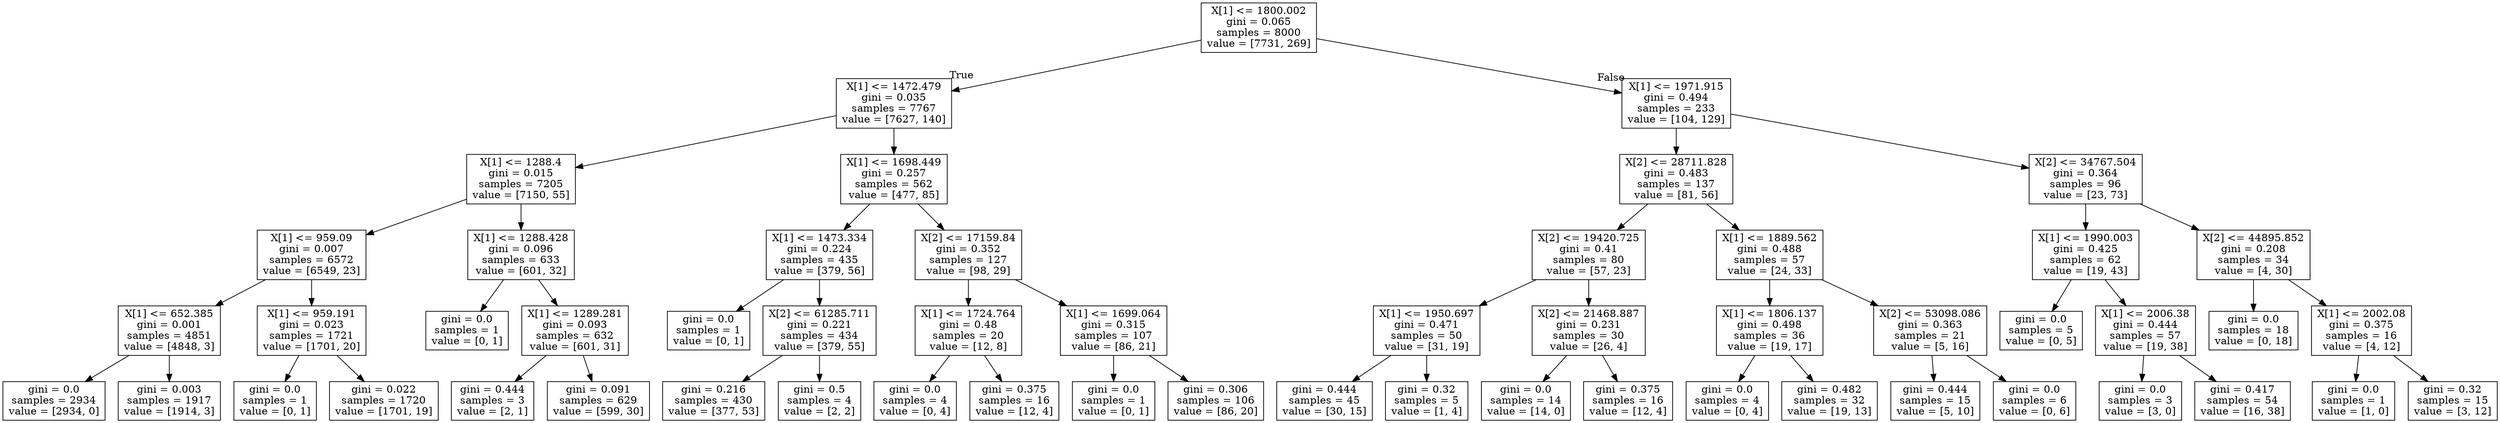 digraph Tree {
node [shape=box] ;
0 [label="X[1] <= 1800.002\ngini = 0.065\nsamples = 8000\nvalue = [7731, 269]"] ;
1 [label="X[1] <= 1472.479\ngini = 0.035\nsamples = 7767\nvalue = [7627, 140]"] ;
0 -> 1 [labeldistance=2.5, labelangle=45, headlabel="True"] ;
2 [label="X[1] <= 1288.4\ngini = 0.015\nsamples = 7205\nvalue = [7150, 55]"] ;
1 -> 2 ;
3 [label="X[1] <= 959.09\ngini = 0.007\nsamples = 6572\nvalue = [6549, 23]"] ;
2 -> 3 ;
4 [label="X[1] <= 652.385\ngini = 0.001\nsamples = 4851\nvalue = [4848, 3]"] ;
3 -> 4 ;
5 [label="gini = 0.0\nsamples = 2934\nvalue = [2934, 0]"] ;
4 -> 5 ;
6 [label="gini = 0.003\nsamples = 1917\nvalue = [1914, 3]"] ;
4 -> 6 ;
7 [label="X[1] <= 959.191\ngini = 0.023\nsamples = 1721\nvalue = [1701, 20]"] ;
3 -> 7 ;
8 [label="gini = 0.0\nsamples = 1\nvalue = [0, 1]"] ;
7 -> 8 ;
9 [label="gini = 0.022\nsamples = 1720\nvalue = [1701, 19]"] ;
7 -> 9 ;
10 [label="X[1] <= 1288.428\ngini = 0.096\nsamples = 633\nvalue = [601, 32]"] ;
2 -> 10 ;
11 [label="gini = 0.0\nsamples = 1\nvalue = [0, 1]"] ;
10 -> 11 ;
12 [label="X[1] <= 1289.281\ngini = 0.093\nsamples = 632\nvalue = [601, 31]"] ;
10 -> 12 ;
13 [label="gini = 0.444\nsamples = 3\nvalue = [2, 1]"] ;
12 -> 13 ;
14 [label="gini = 0.091\nsamples = 629\nvalue = [599, 30]"] ;
12 -> 14 ;
15 [label="X[1] <= 1698.449\ngini = 0.257\nsamples = 562\nvalue = [477, 85]"] ;
1 -> 15 ;
16 [label="X[1] <= 1473.334\ngini = 0.224\nsamples = 435\nvalue = [379, 56]"] ;
15 -> 16 ;
17 [label="gini = 0.0\nsamples = 1\nvalue = [0, 1]"] ;
16 -> 17 ;
18 [label="X[2] <= 61285.711\ngini = 0.221\nsamples = 434\nvalue = [379, 55]"] ;
16 -> 18 ;
19 [label="gini = 0.216\nsamples = 430\nvalue = [377, 53]"] ;
18 -> 19 ;
20 [label="gini = 0.5\nsamples = 4\nvalue = [2, 2]"] ;
18 -> 20 ;
21 [label="X[2] <= 17159.84\ngini = 0.352\nsamples = 127\nvalue = [98, 29]"] ;
15 -> 21 ;
22 [label="X[1] <= 1724.764\ngini = 0.48\nsamples = 20\nvalue = [12, 8]"] ;
21 -> 22 ;
23 [label="gini = 0.0\nsamples = 4\nvalue = [0, 4]"] ;
22 -> 23 ;
24 [label="gini = 0.375\nsamples = 16\nvalue = [12, 4]"] ;
22 -> 24 ;
25 [label="X[1] <= 1699.064\ngini = 0.315\nsamples = 107\nvalue = [86, 21]"] ;
21 -> 25 ;
26 [label="gini = 0.0\nsamples = 1\nvalue = [0, 1]"] ;
25 -> 26 ;
27 [label="gini = 0.306\nsamples = 106\nvalue = [86, 20]"] ;
25 -> 27 ;
28 [label="X[1] <= 1971.915\ngini = 0.494\nsamples = 233\nvalue = [104, 129]"] ;
0 -> 28 [labeldistance=2.5, labelangle=-45, headlabel="False"] ;
29 [label="X[2] <= 28711.828\ngini = 0.483\nsamples = 137\nvalue = [81, 56]"] ;
28 -> 29 ;
30 [label="X[2] <= 19420.725\ngini = 0.41\nsamples = 80\nvalue = [57, 23]"] ;
29 -> 30 ;
31 [label="X[1] <= 1950.697\ngini = 0.471\nsamples = 50\nvalue = [31, 19]"] ;
30 -> 31 ;
32 [label="gini = 0.444\nsamples = 45\nvalue = [30, 15]"] ;
31 -> 32 ;
33 [label="gini = 0.32\nsamples = 5\nvalue = [1, 4]"] ;
31 -> 33 ;
34 [label="X[2] <= 21468.887\ngini = 0.231\nsamples = 30\nvalue = [26, 4]"] ;
30 -> 34 ;
35 [label="gini = 0.0\nsamples = 14\nvalue = [14, 0]"] ;
34 -> 35 ;
36 [label="gini = 0.375\nsamples = 16\nvalue = [12, 4]"] ;
34 -> 36 ;
37 [label="X[1] <= 1889.562\ngini = 0.488\nsamples = 57\nvalue = [24, 33]"] ;
29 -> 37 ;
38 [label="X[1] <= 1806.137\ngini = 0.498\nsamples = 36\nvalue = [19, 17]"] ;
37 -> 38 ;
39 [label="gini = 0.0\nsamples = 4\nvalue = [0, 4]"] ;
38 -> 39 ;
40 [label="gini = 0.482\nsamples = 32\nvalue = [19, 13]"] ;
38 -> 40 ;
41 [label="X[2] <= 53098.086\ngini = 0.363\nsamples = 21\nvalue = [5, 16]"] ;
37 -> 41 ;
42 [label="gini = 0.444\nsamples = 15\nvalue = [5, 10]"] ;
41 -> 42 ;
43 [label="gini = 0.0\nsamples = 6\nvalue = [0, 6]"] ;
41 -> 43 ;
44 [label="X[2] <= 34767.504\ngini = 0.364\nsamples = 96\nvalue = [23, 73]"] ;
28 -> 44 ;
45 [label="X[1] <= 1990.003\ngini = 0.425\nsamples = 62\nvalue = [19, 43]"] ;
44 -> 45 ;
46 [label="gini = 0.0\nsamples = 5\nvalue = [0, 5]"] ;
45 -> 46 ;
47 [label="X[1] <= 2006.38\ngini = 0.444\nsamples = 57\nvalue = [19, 38]"] ;
45 -> 47 ;
48 [label="gini = 0.0\nsamples = 3\nvalue = [3, 0]"] ;
47 -> 48 ;
49 [label="gini = 0.417\nsamples = 54\nvalue = [16, 38]"] ;
47 -> 49 ;
50 [label="X[2] <= 44895.852\ngini = 0.208\nsamples = 34\nvalue = [4, 30]"] ;
44 -> 50 ;
51 [label="gini = 0.0\nsamples = 18\nvalue = [0, 18]"] ;
50 -> 51 ;
52 [label="X[1] <= 2002.08\ngini = 0.375\nsamples = 16\nvalue = [4, 12]"] ;
50 -> 52 ;
53 [label="gini = 0.0\nsamples = 1\nvalue = [1, 0]"] ;
52 -> 53 ;
54 [label="gini = 0.32\nsamples = 15\nvalue = [3, 12]"] ;
52 -> 54 ;
}